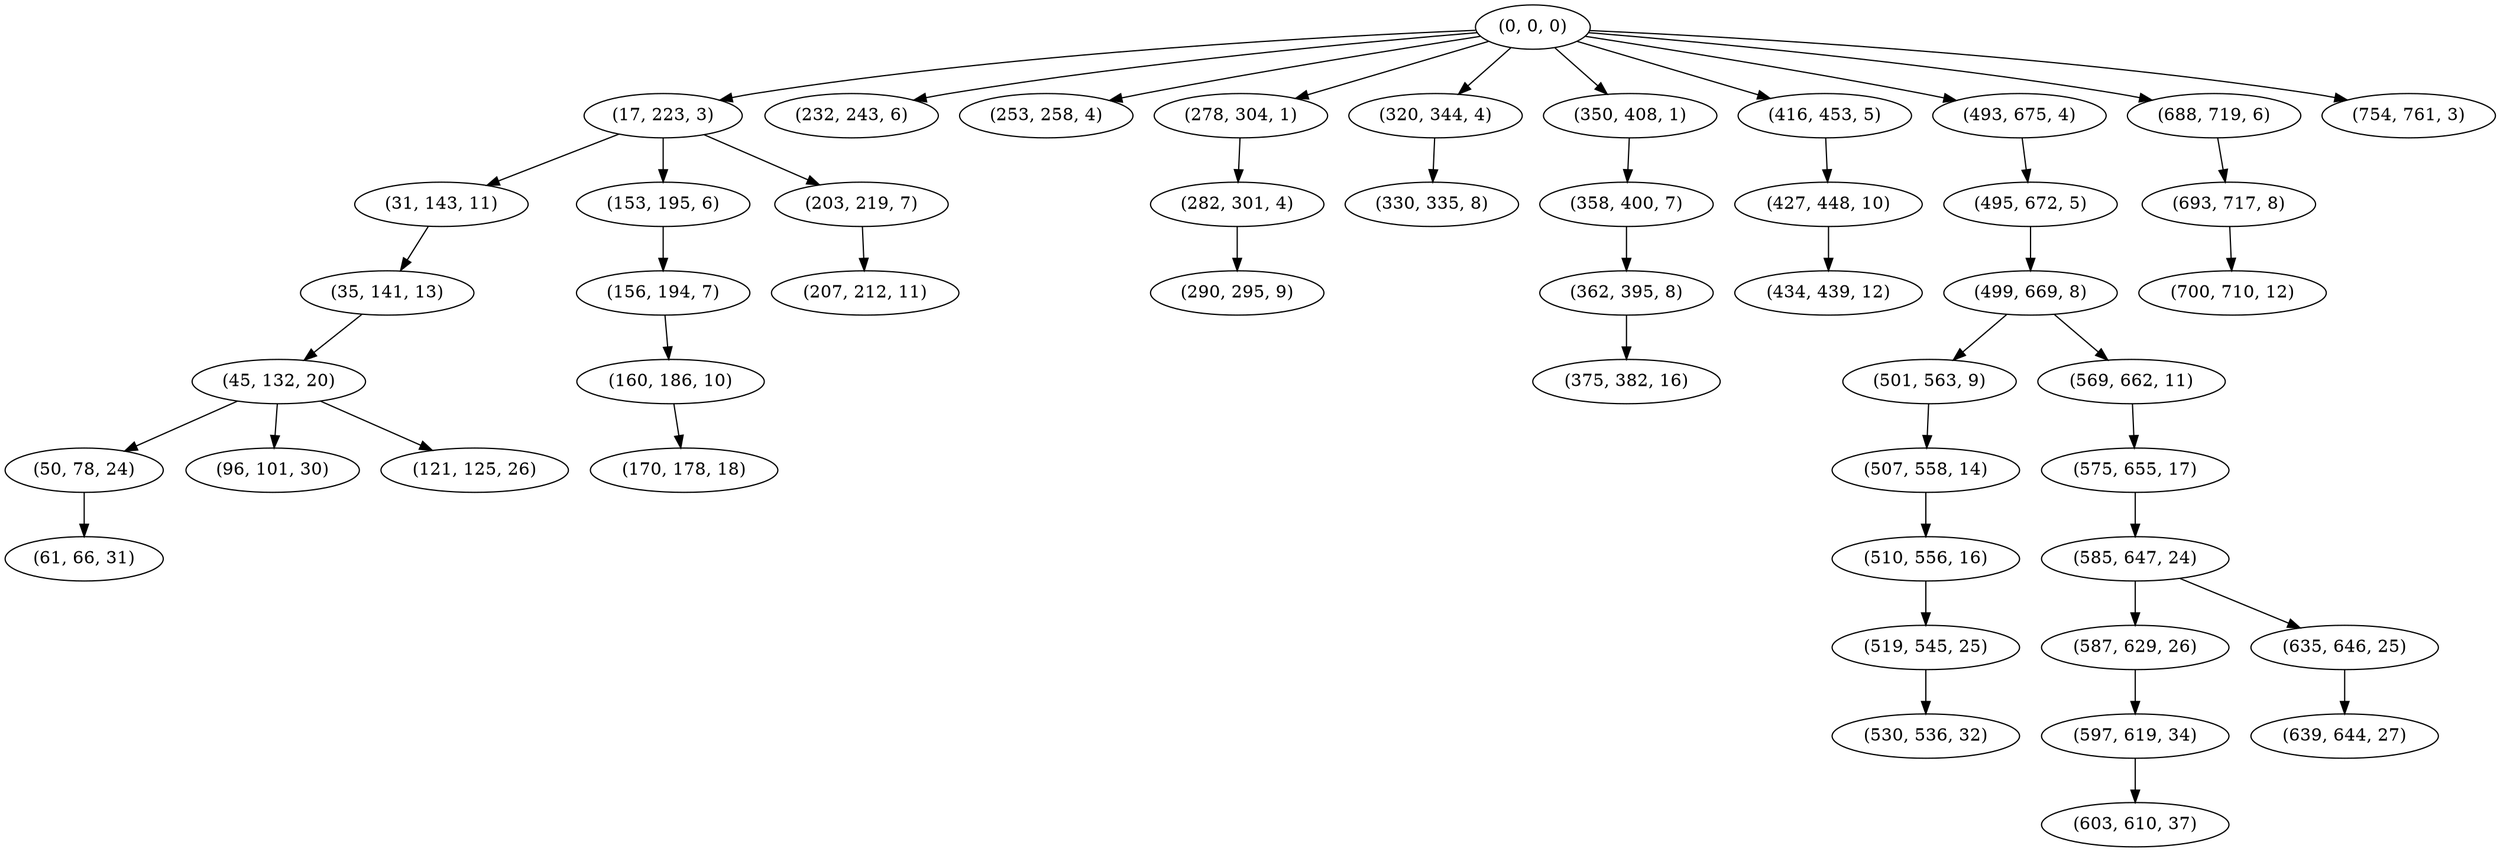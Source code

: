 digraph tree {
    "(0, 0, 0)";
    "(17, 223, 3)";
    "(31, 143, 11)";
    "(35, 141, 13)";
    "(45, 132, 20)";
    "(50, 78, 24)";
    "(61, 66, 31)";
    "(96, 101, 30)";
    "(121, 125, 26)";
    "(153, 195, 6)";
    "(156, 194, 7)";
    "(160, 186, 10)";
    "(170, 178, 18)";
    "(203, 219, 7)";
    "(207, 212, 11)";
    "(232, 243, 6)";
    "(253, 258, 4)";
    "(278, 304, 1)";
    "(282, 301, 4)";
    "(290, 295, 9)";
    "(320, 344, 4)";
    "(330, 335, 8)";
    "(350, 408, 1)";
    "(358, 400, 7)";
    "(362, 395, 8)";
    "(375, 382, 16)";
    "(416, 453, 5)";
    "(427, 448, 10)";
    "(434, 439, 12)";
    "(493, 675, 4)";
    "(495, 672, 5)";
    "(499, 669, 8)";
    "(501, 563, 9)";
    "(507, 558, 14)";
    "(510, 556, 16)";
    "(519, 545, 25)";
    "(530, 536, 32)";
    "(569, 662, 11)";
    "(575, 655, 17)";
    "(585, 647, 24)";
    "(587, 629, 26)";
    "(597, 619, 34)";
    "(603, 610, 37)";
    "(635, 646, 25)";
    "(639, 644, 27)";
    "(688, 719, 6)";
    "(693, 717, 8)";
    "(700, 710, 12)";
    "(754, 761, 3)";
    "(0, 0, 0)" -> "(17, 223, 3)";
    "(0, 0, 0)" -> "(232, 243, 6)";
    "(0, 0, 0)" -> "(253, 258, 4)";
    "(0, 0, 0)" -> "(278, 304, 1)";
    "(0, 0, 0)" -> "(320, 344, 4)";
    "(0, 0, 0)" -> "(350, 408, 1)";
    "(0, 0, 0)" -> "(416, 453, 5)";
    "(0, 0, 0)" -> "(493, 675, 4)";
    "(0, 0, 0)" -> "(688, 719, 6)";
    "(0, 0, 0)" -> "(754, 761, 3)";
    "(17, 223, 3)" -> "(31, 143, 11)";
    "(17, 223, 3)" -> "(153, 195, 6)";
    "(17, 223, 3)" -> "(203, 219, 7)";
    "(31, 143, 11)" -> "(35, 141, 13)";
    "(35, 141, 13)" -> "(45, 132, 20)";
    "(45, 132, 20)" -> "(50, 78, 24)";
    "(45, 132, 20)" -> "(96, 101, 30)";
    "(45, 132, 20)" -> "(121, 125, 26)";
    "(50, 78, 24)" -> "(61, 66, 31)";
    "(153, 195, 6)" -> "(156, 194, 7)";
    "(156, 194, 7)" -> "(160, 186, 10)";
    "(160, 186, 10)" -> "(170, 178, 18)";
    "(203, 219, 7)" -> "(207, 212, 11)";
    "(278, 304, 1)" -> "(282, 301, 4)";
    "(282, 301, 4)" -> "(290, 295, 9)";
    "(320, 344, 4)" -> "(330, 335, 8)";
    "(350, 408, 1)" -> "(358, 400, 7)";
    "(358, 400, 7)" -> "(362, 395, 8)";
    "(362, 395, 8)" -> "(375, 382, 16)";
    "(416, 453, 5)" -> "(427, 448, 10)";
    "(427, 448, 10)" -> "(434, 439, 12)";
    "(493, 675, 4)" -> "(495, 672, 5)";
    "(495, 672, 5)" -> "(499, 669, 8)";
    "(499, 669, 8)" -> "(501, 563, 9)";
    "(499, 669, 8)" -> "(569, 662, 11)";
    "(501, 563, 9)" -> "(507, 558, 14)";
    "(507, 558, 14)" -> "(510, 556, 16)";
    "(510, 556, 16)" -> "(519, 545, 25)";
    "(519, 545, 25)" -> "(530, 536, 32)";
    "(569, 662, 11)" -> "(575, 655, 17)";
    "(575, 655, 17)" -> "(585, 647, 24)";
    "(585, 647, 24)" -> "(587, 629, 26)";
    "(585, 647, 24)" -> "(635, 646, 25)";
    "(587, 629, 26)" -> "(597, 619, 34)";
    "(597, 619, 34)" -> "(603, 610, 37)";
    "(635, 646, 25)" -> "(639, 644, 27)";
    "(688, 719, 6)" -> "(693, 717, 8)";
    "(693, 717, 8)" -> "(700, 710, 12)";
}
